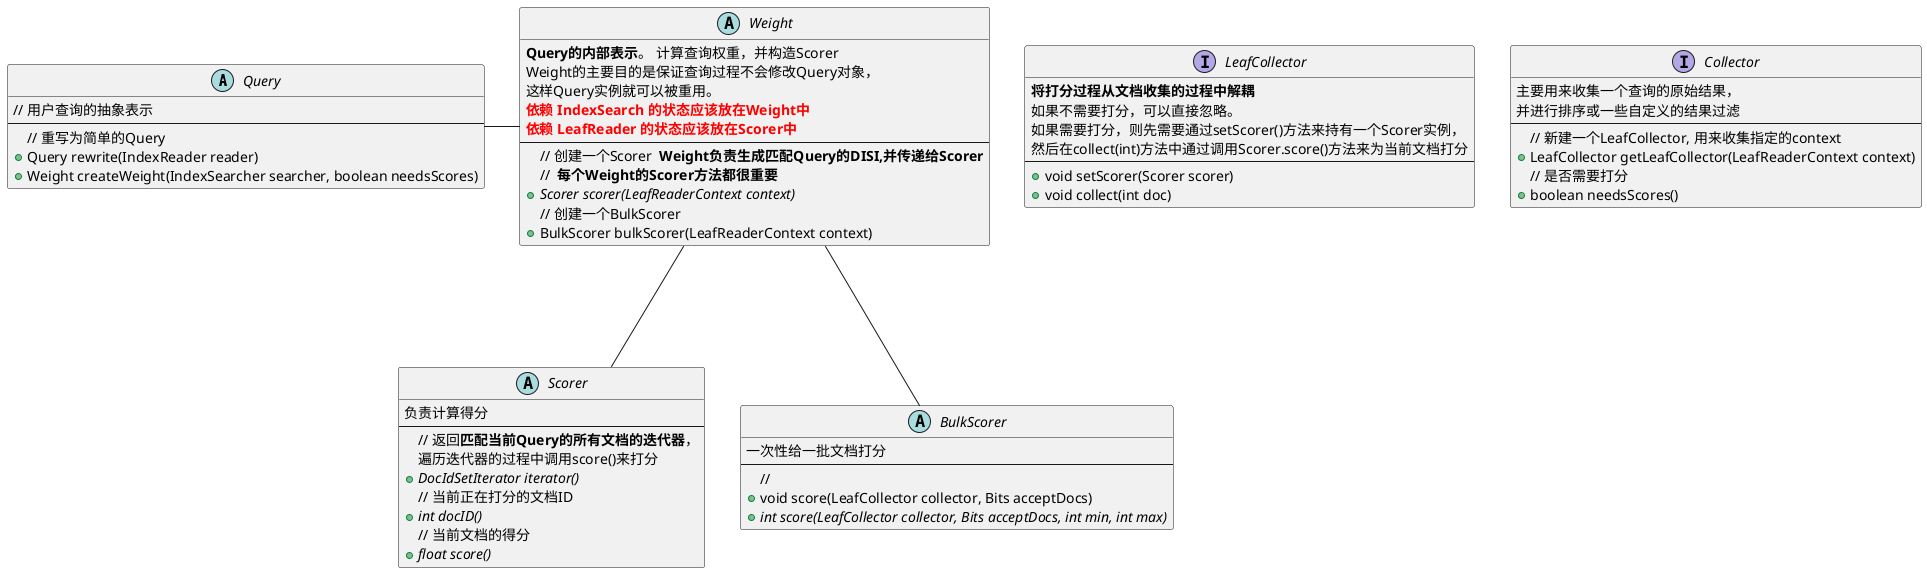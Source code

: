 @startuml

abstract class Query{
    // 用户查询的抽象表示
    --
    // 重写为简单的Query
    +Query rewrite(IndexReader reader)
    +Weight createWeight(IndexSearcher searcher, boolean needsScores)
}

abstract class Weight{
    <b>Query的内部表示</b>。 计算查询权重，并构造Scorer
    Weight的主要目的是保证查询过程不会修改Query对象，
    这样Query实例就可以被重用。
    <b><font color=red>依赖 IndexSearch 的状态应该放在Weight中
    <b><font color=red>依赖 LeafReader 的状态应该放在Scorer中
    --
    // 创建一个Scorer  <b>Weight负责生成匹配Query的DISI,并传递给Scorer
    // <b> 每个Weight的Scorer方法都很重要
    +{abstract} Scorer scorer(LeafReaderContext context)
    // 创建一个BulkScorer
    +BulkScorer bulkScorer(LeafReaderContext context)
}

abstract class Scorer {
    负责计算得分
    --
    // 返回**匹配当前Query的所有文档的迭代器**，
       遍历迭代器的过程中调用score()来打分
    +{abstract} DocIdSetIterator iterator()
    // 当前正在打分的文档ID
    +{abstract} int docID()
    // 当前文档的得分
    +{abstract} float score()
}

abstract class BulkScorer{
    一次性给一批文档打分
    --
    //
    +void score(LeafCollector collector, Bits acceptDocs)
    +{abstract} int score(LeafCollector collector, Bits acceptDocs, int min, int max)
}

interface LeafCollector{
    <b>将打分过程从文档收集的过程中解耦</b>
    如果不需要打分，可以直接忽略。
    如果需要打分，则先需要通过setScorer()方法来持有一个Scorer实例，
    然后在collect(int)方法中通过调用Scorer.score()方法来为当前文档打分
    ---
    +void setScorer(Scorer scorer)
    +void collect(int doc)
}

interface Collector{
    主要用来收集一个查询的原始结果，
    并进行排序或一些自定义的结果过滤
    ---
    // 新建一个LeafCollector, 用来收集指定的context
    +LeafCollector getLeafCollector(LeafReaderContext context)
    // 是否需要打分
    +boolean needsScores()
}

Query -right-- Weight
Weight -down-- Scorer
Weight -down-- BulkScorer
@enduml